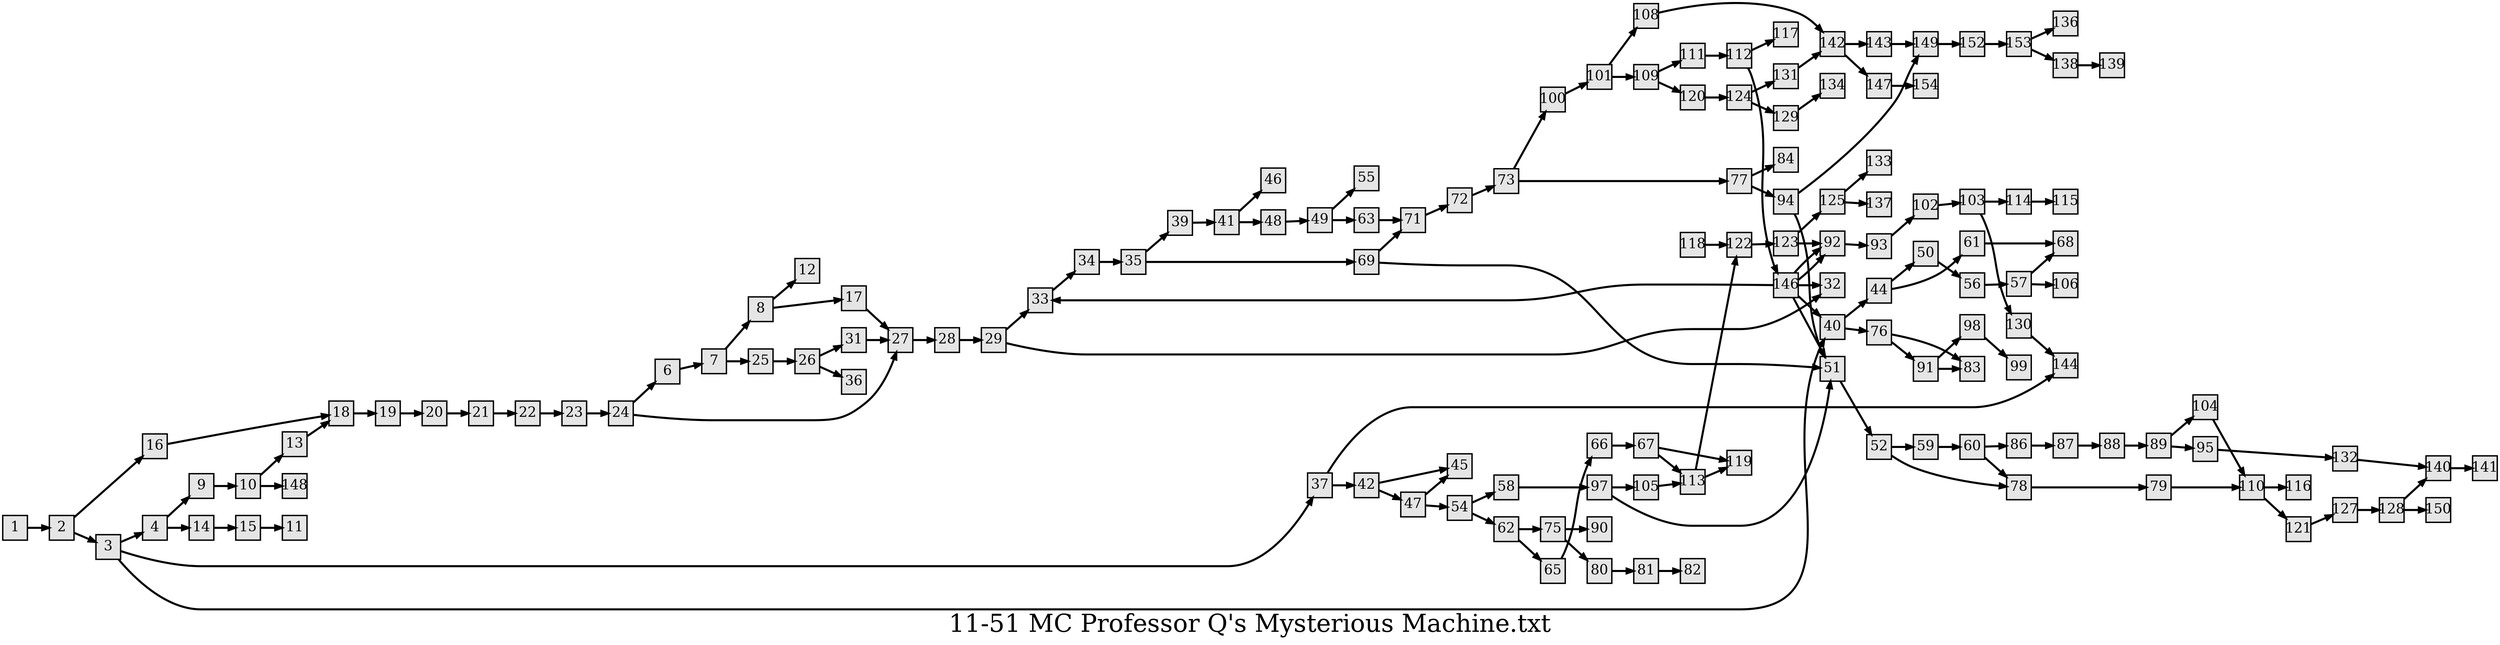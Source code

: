 digraph g{
  graph [ label="11-51 MC Professor Q's Mysterious Machine.txt" rankdir=LR, ordering=out, fontsize=36, nodesep="0.35", ranksep="0.45"];
  node  [shape=rect, penwidth=2, fontsize=20, style=filled, fillcolor=grey90, margin="0,0", labelfloat=true, regular=true, fixedsize=true];
  edge  [labelfloat=true, penwidth=3, fontsize=12];
  1 -> 2;
  2 -> 16;
  2 -> 3;
  3 -> 4;
  4 -> 9;
  4 -> 14;
  6 -> 7;
  7 -> 8;
  7 -> 25;
  8 -> 12;
  8 -> 17;
  9 -> 10;
  10 -> 13;
  10 -> 148;
  13 -> 18;
  14 -> 15;
  15 -> 11;
  16 -> 18;
  17 -> 27;
  18 -> 19;
  19 -> 20;
  20 -> 21;
  21 -> 22;
  22 -> 23;
  23 -> 24;
  24 -> 6;
  24 -> 27;
  25 -> 26;
  26 -> 31;
  26 -> 36;
  27 -> 28;
  28 -> 29;
  29 -> 33;
  29 -> 32;
  31 -> 27;
  3 -> 37;
  3 -> 40;
  33 -> 34;
  34 -> 35;
  35 -> 39;
  35 -> 69;
  37 -> 144;
  37 -> 42;
  39 -> 41;
  40 -> 44;
  40 -> 76;
  41 -> 46;
  41 -> 48;
  42 -> 45;
  42 -> 47;
  44 -> 50;
  44 -> 61;
  47 -> 45;
  47 -> 54;
  48 -> 49;
  49 -> 55;
  49 -> 63;
  50 -> 56;
  51 -> 52;
  52 -> 59;
  52 -> 78;
  54 -> 58;
  54 -> 62;
  56 -> 57;
  57 -> 68;
  57 -> 106;
  58 -> 97;
  59 -> 60;
  60 -> 86;
  60 -> 78;
  61 -> 68;
  62 -> 75;
  62 -> 65;
  63 -> 71;
  65 -> 66;
  66 -> 67;
  67 -> 119;
  67 -> 113;
  69 -> 71;
  69 -> 51;
  71 -> 72;
  72 -> 73;
  73 -> 100;
  73 -> 77;
  75 -> 90;
  75 -> 80;
  76 -> 83;
  76 -> 91;
  77 -> 84;
  77 -> 94;
  78 -> 79;
  79 -> 110;
  80 -> 81;
  81 -> 82;
  86 -> 87;
  87 -> 88;
  88 -> 89;
  89 -> 104;
  89 -> 95;
  91 -> 98;
  91 -> 83;
  92 -> 93;
  93 -> 102;
  94 -> 149;
  94 -> 51;
  95 -> 132;
  97 -> 105;
  97 -> 51;
  98 -> 99;
  146 -> 92;
  100 -> 101;
  101 -> 108;
  101 -> 109;
  102 -> 103;
  103 -> 114;
  103 -> 130;
  104 -> 110;
  105 -> 113;
  108 -> 142;
  109 -> 111;
  109 -> 120;
  110 -> 116;
  110 -> 121;
  111 -> 112;
  112 -> 146;
  112 -> 117;
  113 -> 122;
  113 -> 119;
  114 -> 115;
  118 -> 122;
  120 -> 124;
  121 -> 127;
  122 -> 123;
  123 -> 125;
  123 -> 92;
  124 -> 131;
  124 -> 129;
  125 -> 133;
  125 -> 137;
  127 -> 128;
  128 -> 140;
  128 -> 150;
  129 -> 134;
  130 -> 144;
  131 -> 142;
  132 -> 140;
  138 -> 139;
  140 -> 141;
  142 -> 143;
  142 -> 147;
  143 -> 149;
  146 -> 32;
  146 -> 40;
  146 -> 51;
  146 -> 33;
  146 -> 92;
  147 -> 154;
  149 -> 152;
  152 -> 153;
  153 -> 136;
  153 -> 138;
}

